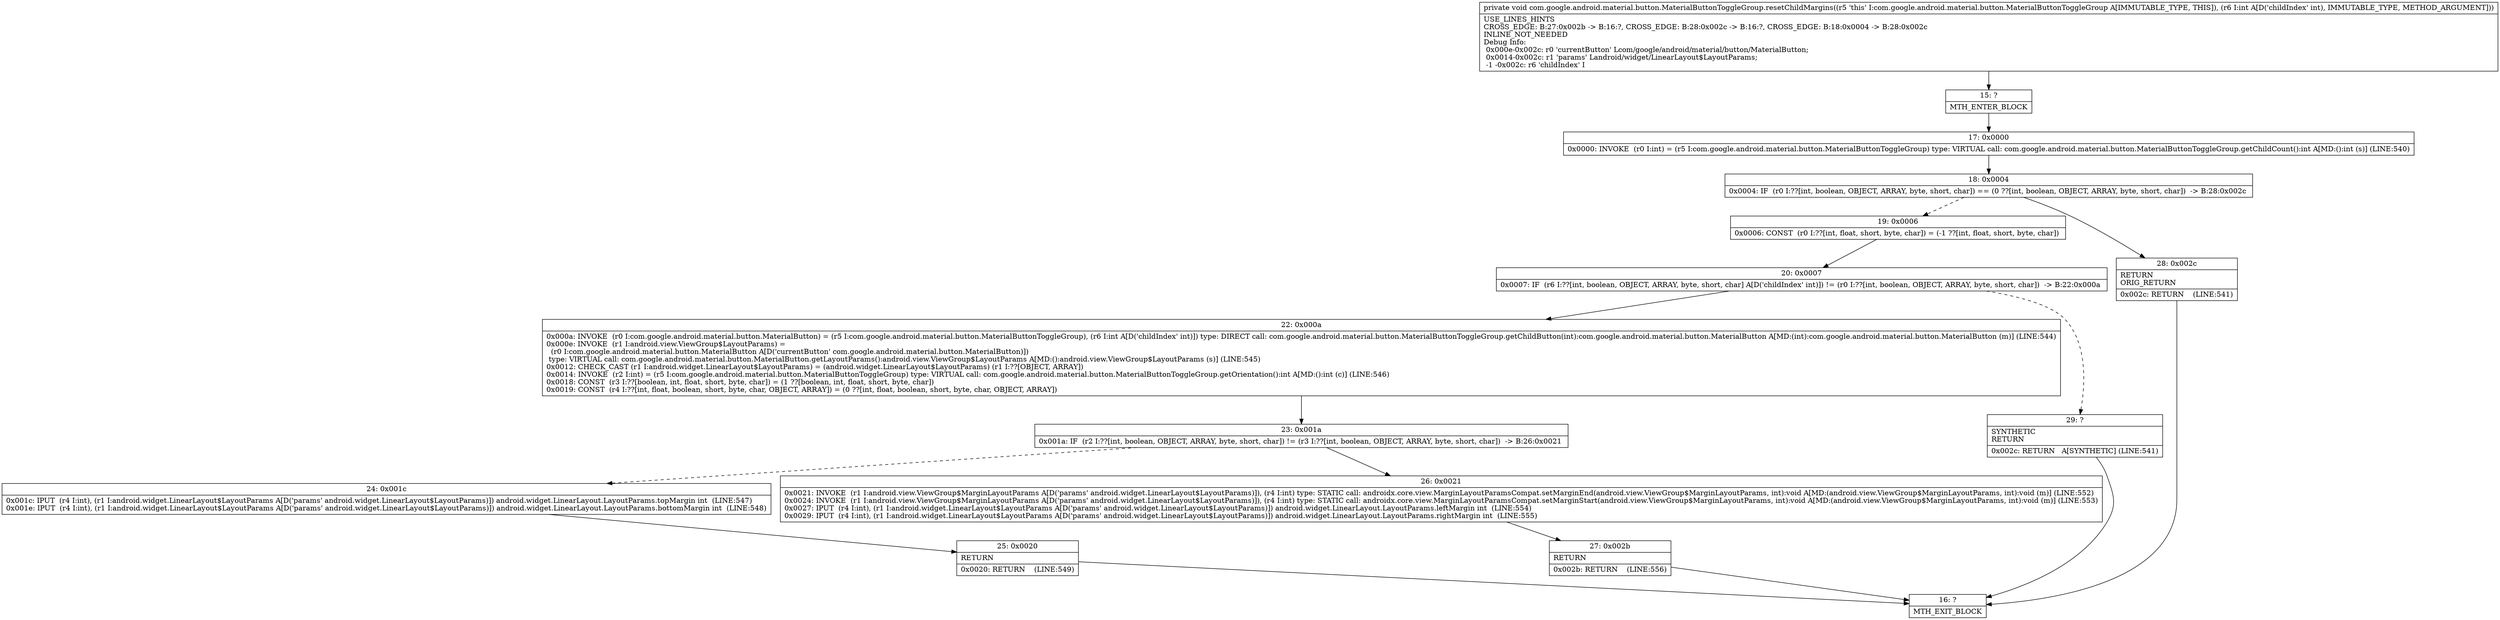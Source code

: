digraph "CFG forcom.google.android.material.button.MaterialButtonToggleGroup.resetChildMargins(I)V" {
Node_15 [shape=record,label="{15\:\ ?|MTH_ENTER_BLOCK\l}"];
Node_17 [shape=record,label="{17\:\ 0x0000|0x0000: INVOKE  (r0 I:int) = (r5 I:com.google.android.material.button.MaterialButtonToggleGroup) type: VIRTUAL call: com.google.android.material.button.MaterialButtonToggleGroup.getChildCount():int A[MD:():int (s)] (LINE:540)\l}"];
Node_18 [shape=record,label="{18\:\ 0x0004|0x0004: IF  (r0 I:??[int, boolean, OBJECT, ARRAY, byte, short, char]) == (0 ??[int, boolean, OBJECT, ARRAY, byte, short, char])  \-\> B:28:0x002c \l}"];
Node_19 [shape=record,label="{19\:\ 0x0006|0x0006: CONST  (r0 I:??[int, float, short, byte, char]) = (\-1 ??[int, float, short, byte, char]) \l}"];
Node_20 [shape=record,label="{20\:\ 0x0007|0x0007: IF  (r6 I:??[int, boolean, OBJECT, ARRAY, byte, short, char] A[D('childIndex' int)]) != (r0 I:??[int, boolean, OBJECT, ARRAY, byte, short, char])  \-\> B:22:0x000a \l}"];
Node_22 [shape=record,label="{22\:\ 0x000a|0x000a: INVOKE  (r0 I:com.google.android.material.button.MaterialButton) = (r5 I:com.google.android.material.button.MaterialButtonToggleGroup), (r6 I:int A[D('childIndex' int)]) type: DIRECT call: com.google.android.material.button.MaterialButtonToggleGroup.getChildButton(int):com.google.android.material.button.MaterialButton A[MD:(int):com.google.android.material.button.MaterialButton (m)] (LINE:544)\l0x000e: INVOKE  (r1 I:android.view.ViewGroup$LayoutParams) = \l  (r0 I:com.google.android.material.button.MaterialButton A[D('currentButton' com.google.android.material.button.MaterialButton)])\l type: VIRTUAL call: com.google.android.material.button.MaterialButton.getLayoutParams():android.view.ViewGroup$LayoutParams A[MD:():android.view.ViewGroup$LayoutParams (s)] (LINE:545)\l0x0012: CHECK_CAST (r1 I:android.widget.LinearLayout$LayoutParams) = (android.widget.LinearLayout$LayoutParams) (r1 I:??[OBJECT, ARRAY]) \l0x0014: INVOKE  (r2 I:int) = (r5 I:com.google.android.material.button.MaterialButtonToggleGroup) type: VIRTUAL call: com.google.android.material.button.MaterialButtonToggleGroup.getOrientation():int A[MD:():int (c)] (LINE:546)\l0x0018: CONST  (r3 I:??[boolean, int, float, short, byte, char]) = (1 ??[boolean, int, float, short, byte, char]) \l0x0019: CONST  (r4 I:??[int, float, boolean, short, byte, char, OBJECT, ARRAY]) = (0 ??[int, float, boolean, short, byte, char, OBJECT, ARRAY]) \l}"];
Node_23 [shape=record,label="{23\:\ 0x001a|0x001a: IF  (r2 I:??[int, boolean, OBJECT, ARRAY, byte, short, char]) != (r3 I:??[int, boolean, OBJECT, ARRAY, byte, short, char])  \-\> B:26:0x0021 \l}"];
Node_24 [shape=record,label="{24\:\ 0x001c|0x001c: IPUT  (r4 I:int), (r1 I:android.widget.LinearLayout$LayoutParams A[D('params' android.widget.LinearLayout$LayoutParams)]) android.widget.LinearLayout.LayoutParams.topMargin int  (LINE:547)\l0x001e: IPUT  (r4 I:int), (r1 I:android.widget.LinearLayout$LayoutParams A[D('params' android.widget.LinearLayout$LayoutParams)]) android.widget.LinearLayout.LayoutParams.bottomMargin int  (LINE:548)\l}"];
Node_25 [shape=record,label="{25\:\ 0x0020|RETURN\l|0x0020: RETURN    (LINE:549)\l}"];
Node_16 [shape=record,label="{16\:\ ?|MTH_EXIT_BLOCK\l}"];
Node_26 [shape=record,label="{26\:\ 0x0021|0x0021: INVOKE  (r1 I:android.view.ViewGroup$MarginLayoutParams A[D('params' android.widget.LinearLayout$LayoutParams)]), (r4 I:int) type: STATIC call: androidx.core.view.MarginLayoutParamsCompat.setMarginEnd(android.view.ViewGroup$MarginLayoutParams, int):void A[MD:(android.view.ViewGroup$MarginLayoutParams, int):void (m)] (LINE:552)\l0x0024: INVOKE  (r1 I:android.view.ViewGroup$MarginLayoutParams A[D('params' android.widget.LinearLayout$LayoutParams)]), (r4 I:int) type: STATIC call: androidx.core.view.MarginLayoutParamsCompat.setMarginStart(android.view.ViewGroup$MarginLayoutParams, int):void A[MD:(android.view.ViewGroup$MarginLayoutParams, int):void (m)] (LINE:553)\l0x0027: IPUT  (r4 I:int), (r1 I:android.widget.LinearLayout$LayoutParams A[D('params' android.widget.LinearLayout$LayoutParams)]) android.widget.LinearLayout.LayoutParams.leftMargin int  (LINE:554)\l0x0029: IPUT  (r4 I:int), (r1 I:android.widget.LinearLayout$LayoutParams A[D('params' android.widget.LinearLayout$LayoutParams)]) android.widget.LinearLayout.LayoutParams.rightMargin int  (LINE:555)\l}"];
Node_27 [shape=record,label="{27\:\ 0x002b|RETURN\l|0x002b: RETURN    (LINE:556)\l}"];
Node_29 [shape=record,label="{29\:\ ?|SYNTHETIC\lRETURN\l|0x002c: RETURN   A[SYNTHETIC] (LINE:541)\l}"];
Node_28 [shape=record,label="{28\:\ 0x002c|RETURN\lORIG_RETURN\l|0x002c: RETURN    (LINE:541)\l}"];
MethodNode[shape=record,label="{private void com.google.android.material.button.MaterialButtonToggleGroup.resetChildMargins((r5 'this' I:com.google.android.material.button.MaterialButtonToggleGroup A[IMMUTABLE_TYPE, THIS]), (r6 I:int A[D('childIndex' int), IMMUTABLE_TYPE, METHOD_ARGUMENT]))  | USE_LINES_HINTS\lCROSS_EDGE: B:27:0x002b \-\> B:16:?, CROSS_EDGE: B:28:0x002c \-\> B:16:?, CROSS_EDGE: B:18:0x0004 \-\> B:28:0x002c\lINLINE_NOT_NEEDED\lDebug Info:\l  0x000e\-0x002c: r0 'currentButton' Lcom\/google\/android\/material\/button\/MaterialButton;\l  0x0014\-0x002c: r1 'params' Landroid\/widget\/LinearLayout$LayoutParams;\l  \-1 \-0x002c: r6 'childIndex' I\l}"];
MethodNode -> Node_15;Node_15 -> Node_17;
Node_17 -> Node_18;
Node_18 -> Node_19[style=dashed];
Node_18 -> Node_28;
Node_19 -> Node_20;
Node_20 -> Node_22;
Node_20 -> Node_29[style=dashed];
Node_22 -> Node_23;
Node_23 -> Node_24[style=dashed];
Node_23 -> Node_26;
Node_24 -> Node_25;
Node_25 -> Node_16;
Node_26 -> Node_27;
Node_27 -> Node_16;
Node_29 -> Node_16;
Node_28 -> Node_16;
}

